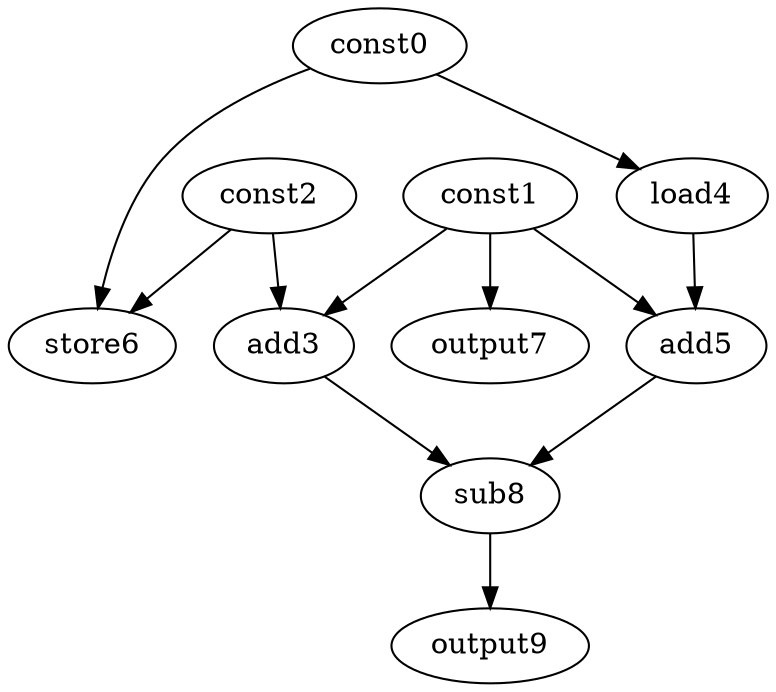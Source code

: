 digraph G { 
const0[opcode=const]; 
const1[opcode=const]; 
const2[opcode=const]; 
add3[opcode=add]; 
load4[opcode=load]; 
add5[opcode=add]; 
store6[opcode=store]; 
output7[opcode=output]; 
sub8[opcode=sub]; 
output9[opcode=output]; 
const1->add3[operand=0];
const2->add3[operand=1];
const0->load4[operand=0];
const0->store6[operand=0];
const2->store6[operand=1];
const1->output7[operand=0];
const1->add5[operand=0];
load4->add5[operand=1];
add3->sub8[operand=0];
add5->sub8[operand=1];
sub8->output9[operand=0];
}
